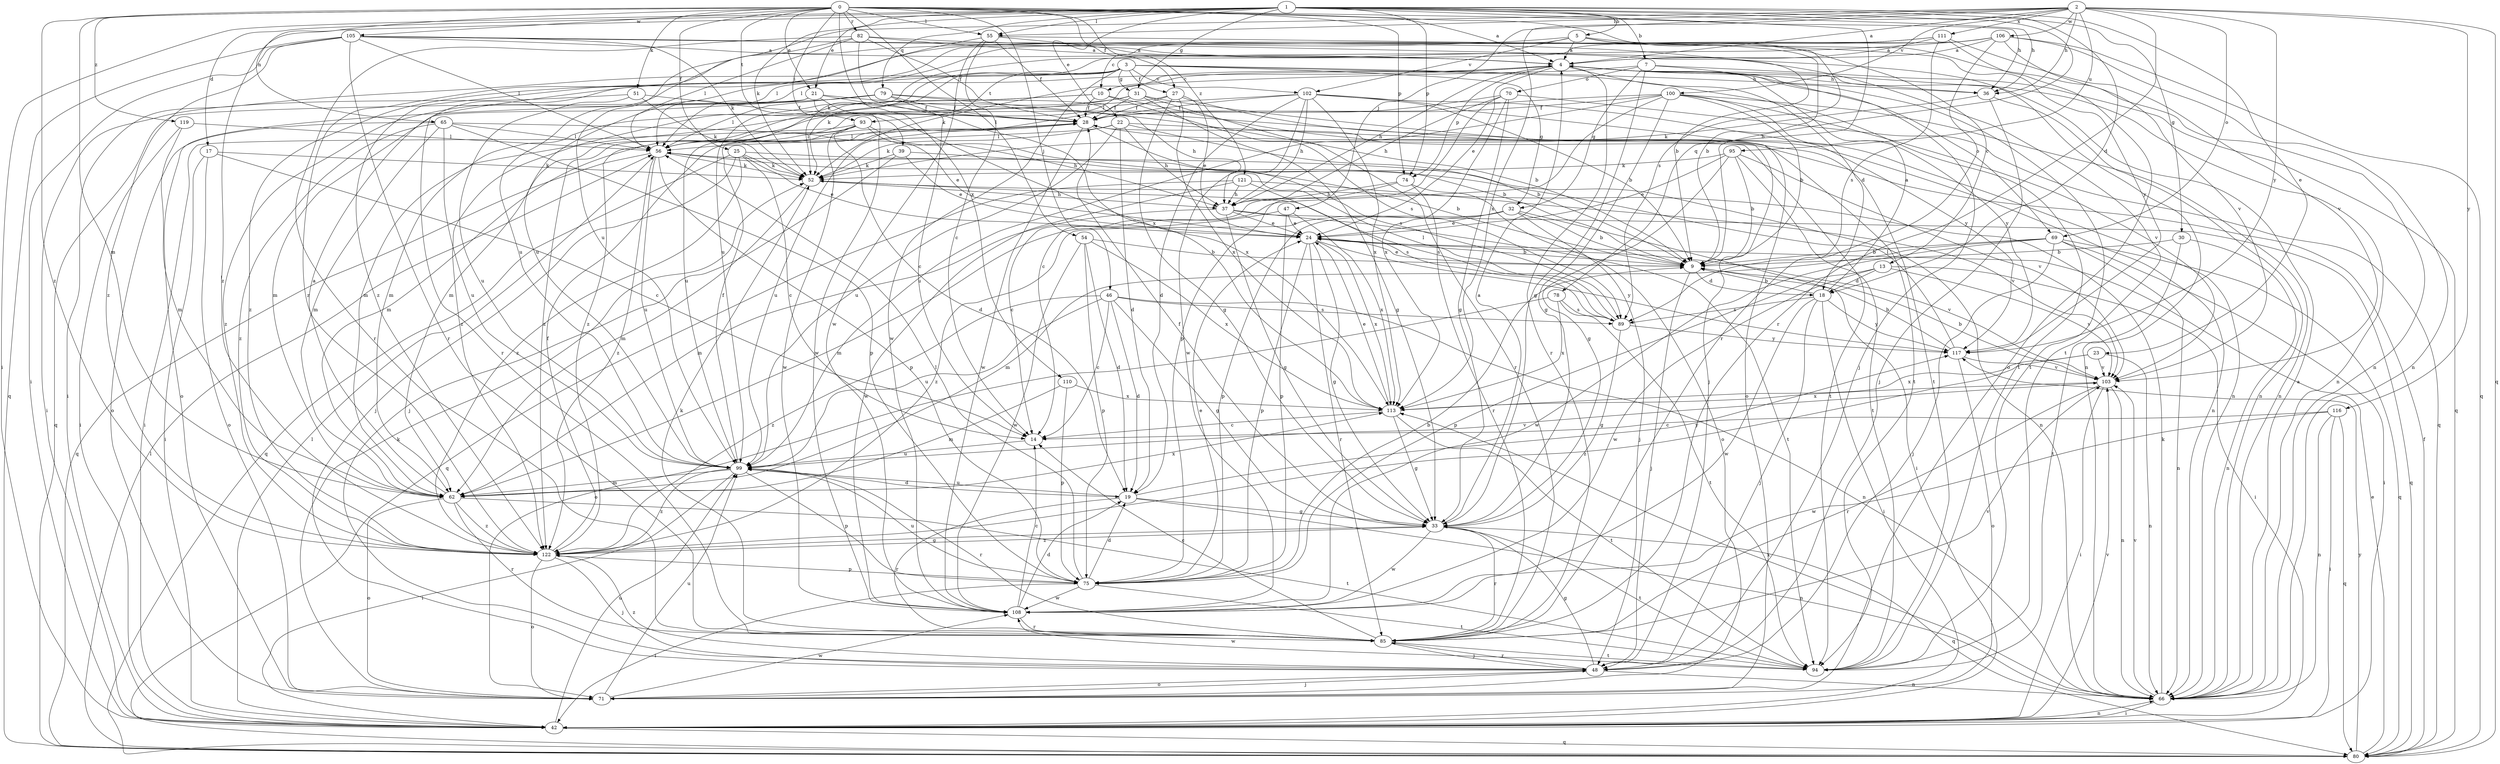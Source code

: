 strict digraph  {
0;
1;
2;
3;
4;
5;
7;
9;
10;
13;
14;
17;
18;
19;
21;
22;
23;
24;
25;
27;
28;
30;
31;
32;
33;
36;
37;
39;
42;
46;
47;
48;
51;
52;
54;
55;
56;
62;
65;
66;
69;
70;
71;
74;
75;
78;
79;
80;
82;
85;
89;
93;
94;
95;
99;
100;
102;
103;
105;
106;
108;
110;
111;
113;
116;
117;
119;
121;
122;
0 -> 4  [label=a];
0 -> 21  [label=e];
0 -> 25  [label=f];
0 -> 27  [label=f];
0 -> 36  [label=h];
0 -> 39  [label=i];
0 -> 46  [label=j];
0 -> 51  [label=k];
0 -> 54  [label=l];
0 -> 55  [label=l];
0 -> 62  [label=m];
0 -> 65  [label=n];
0 -> 74  [label=p];
0 -> 82  [label=r];
0 -> 89  [label=s];
0 -> 93  [label=t];
0 -> 105  [label=w];
0 -> 110  [label=x];
0 -> 119  [label=z];
0 -> 121  [label=z];
0 -> 122  [label=z];
1 -> 5  [label=b];
1 -> 7  [label=b];
1 -> 9  [label=b];
1 -> 17  [label=d];
1 -> 18  [label=d];
1 -> 21  [label=e];
1 -> 22  [label=e];
1 -> 23  [label=e];
1 -> 30  [label=g];
1 -> 31  [label=g];
1 -> 36  [label=h];
1 -> 42  [label=i];
1 -> 52  [label=k];
1 -> 55  [label=l];
1 -> 74  [label=p];
1 -> 78  [label=q];
1 -> 79  [label=q];
1 -> 122  [label=z];
2 -> 4  [label=a];
2 -> 36  [label=h];
2 -> 47  [label=j];
2 -> 55  [label=l];
2 -> 69  [label=o];
2 -> 80  [label=q];
2 -> 85  [label=r];
2 -> 95  [label=u];
2 -> 99  [label=u];
2 -> 100  [label=v];
2 -> 106  [label=w];
2 -> 111  [label=x];
2 -> 113  [label=x];
2 -> 116  [label=y];
2 -> 117  [label=y];
3 -> 27  [label=f];
3 -> 31  [label=g];
3 -> 32  [label=g];
3 -> 36  [label=h];
3 -> 42  [label=i];
3 -> 52  [label=k];
3 -> 85  [label=r];
3 -> 93  [label=t];
3 -> 94  [label=t];
3 -> 102  [label=v];
3 -> 108  [label=w];
3 -> 122  [label=z];
4 -> 10  [label=c];
4 -> 18  [label=d];
4 -> 24  [label=e];
4 -> 36  [label=h];
4 -> 37  [label=h];
4 -> 52  [label=k];
4 -> 66  [label=n];
4 -> 69  [label=o];
4 -> 74  [label=p];
4 -> 85  [label=r];
4 -> 94  [label=t];
5 -> 4  [label=a];
5 -> 9  [label=b];
5 -> 10  [label=c];
5 -> 13  [label=c];
5 -> 102  [label=v];
5 -> 117  [label=y];
5 -> 122  [label=z];
7 -> 32  [label=g];
7 -> 33  [label=g];
7 -> 48  [label=j];
7 -> 56  [label=l];
7 -> 70  [label=o];
7 -> 80  [label=q];
9 -> 18  [label=d];
9 -> 24  [label=e];
9 -> 48  [label=j];
10 -> 28  [label=f];
10 -> 48  [label=j];
10 -> 62  [label=m];
10 -> 89  [label=s];
10 -> 122  [label=z];
13 -> 18  [label=d];
13 -> 42  [label=i];
13 -> 75  [label=p];
13 -> 103  [label=v];
13 -> 108  [label=w];
14 -> 99  [label=u];
17 -> 14  [label=c];
17 -> 42  [label=i];
17 -> 52  [label=k];
17 -> 71  [label=o];
18 -> 4  [label=a];
18 -> 9  [label=b];
18 -> 42  [label=i];
18 -> 48  [label=j];
18 -> 89  [label=s];
18 -> 108  [label=w];
18 -> 117  [label=y];
19 -> 33  [label=g];
19 -> 66  [label=n];
19 -> 85  [label=r];
19 -> 99  [label=u];
19 -> 117  [label=y];
21 -> 9  [label=b];
21 -> 28  [label=f];
21 -> 80  [label=q];
21 -> 108  [label=w];
21 -> 113  [label=x];
21 -> 122  [label=z];
22 -> 9  [label=b];
22 -> 19  [label=d];
22 -> 37  [label=h];
22 -> 52  [label=k];
22 -> 56  [label=l];
22 -> 66  [label=n];
22 -> 99  [label=u];
23 -> 66  [label=n];
23 -> 103  [label=v];
23 -> 113  [label=x];
23 -> 122  [label=z];
24 -> 9  [label=b];
24 -> 33  [label=g];
24 -> 75  [label=p];
24 -> 85  [label=r];
24 -> 103  [label=v];
24 -> 113  [label=x];
24 -> 117  [label=y];
25 -> 14  [label=c];
25 -> 24  [label=e];
25 -> 48  [label=j];
25 -> 52  [label=k];
25 -> 66  [label=n];
25 -> 80  [label=q];
25 -> 122  [label=z];
27 -> 24  [label=e];
27 -> 28  [label=f];
27 -> 33  [label=g];
27 -> 62  [label=m];
27 -> 94  [label=t];
27 -> 113  [label=x];
28 -> 56  [label=l];
28 -> 89  [label=s];
28 -> 94  [label=t];
28 -> 99  [label=u];
28 -> 108  [label=w];
30 -> 9  [label=b];
30 -> 66  [label=n];
30 -> 94  [label=t];
31 -> 28  [label=f];
31 -> 33  [label=g];
31 -> 62  [label=m];
31 -> 66  [label=n];
31 -> 85  [label=r];
31 -> 122  [label=z];
32 -> 9  [label=b];
32 -> 24  [label=e];
32 -> 42  [label=i];
32 -> 48  [label=j];
32 -> 75  [label=p];
32 -> 122  [label=z];
33 -> 4  [label=a];
33 -> 28  [label=f];
33 -> 80  [label=q];
33 -> 85  [label=r];
33 -> 94  [label=t];
33 -> 108  [label=w];
33 -> 122  [label=z];
36 -> 48  [label=j];
36 -> 52  [label=k];
36 -> 66  [label=n];
37 -> 24  [label=e];
37 -> 33  [label=g];
37 -> 62  [label=m];
37 -> 80  [label=q];
37 -> 94  [label=t];
39 -> 9  [label=b];
39 -> 24  [label=e];
39 -> 48  [label=j];
39 -> 52  [label=k];
42 -> 56  [label=l];
42 -> 66  [label=n];
42 -> 80  [label=q];
42 -> 99  [label=u];
42 -> 103  [label=v];
46 -> 14  [label=c];
46 -> 19  [label=d];
46 -> 33  [label=g];
46 -> 66  [label=n];
46 -> 89  [label=s];
46 -> 99  [label=u];
46 -> 122  [label=z];
47 -> 24  [label=e];
47 -> 62  [label=m];
47 -> 75  [label=p];
47 -> 113  [label=x];
48 -> 33  [label=g];
48 -> 66  [label=n];
48 -> 71  [label=o];
48 -> 85  [label=r];
48 -> 122  [label=z];
51 -> 28  [label=f];
51 -> 42  [label=i];
51 -> 52  [label=k];
51 -> 99  [label=u];
52 -> 37  [label=h];
52 -> 62  [label=m];
52 -> 89  [label=s];
54 -> 9  [label=b];
54 -> 19  [label=d];
54 -> 75  [label=p];
54 -> 108  [label=w];
54 -> 113  [label=x];
55 -> 4  [label=a];
55 -> 14  [label=c];
55 -> 28  [label=f];
55 -> 66  [label=n];
55 -> 99  [label=u];
55 -> 108  [label=w];
56 -> 52  [label=k];
56 -> 75  [label=p];
56 -> 80  [label=q];
56 -> 99  [label=u];
56 -> 122  [label=z];
62 -> 4  [label=a];
62 -> 71  [label=o];
62 -> 85  [label=r];
62 -> 94  [label=t];
62 -> 113  [label=x];
62 -> 122  [label=z];
65 -> 24  [label=e];
65 -> 56  [label=l];
65 -> 62  [label=m];
65 -> 71  [label=o];
65 -> 75  [label=p];
65 -> 99  [label=u];
65 -> 122  [label=z];
66 -> 4  [label=a];
66 -> 42  [label=i];
66 -> 52  [label=k];
66 -> 103  [label=v];
66 -> 113  [label=x];
69 -> 9  [label=b];
69 -> 42  [label=i];
69 -> 48  [label=j];
69 -> 62  [label=m];
69 -> 66  [label=n];
69 -> 80  [label=q];
69 -> 108  [label=w];
70 -> 28  [label=f];
70 -> 33  [label=g];
70 -> 37  [label=h];
70 -> 75  [label=p];
70 -> 80  [label=q];
70 -> 113  [label=x];
71 -> 48  [label=j];
71 -> 52  [label=k];
71 -> 99  [label=u];
71 -> 108  [label=w];
74 -> 14  [label=c];
74 -> 37  [label=h];
74 -> 71  [label=o];
74 -> 85  [label=r];
75 -> 9  [label=b];
75 -> 19  [label=d];
75 -> 24  [label=e];
75 -> 42  [label=i];
75 -> 56  [label=l];
75 -> 94  [label=t];
75 -> 99  [label=u];
75 -> 108  [label=w];
78 -> 71  [label=o];
78 -> 89  [label=s];
78 -> 94  [label=t];
78 -> 113  [label=x];
79 -> 14  [label=c];
79 -> 28  [label=f];
79 -> 37  [label=h];
79 -> 56  [label=l];
79 -> 62  [label=m];
79 -> 71  [label=o];
79 -> 94  [label=t];
80 -> 24  [label=e];
80 -> 28  [label=f];
80 -> 56  [label=l];
80 -> 117  [label=y];
82 -> 4  [label=a];
82 -> 28  [label=f];
82 -> 56  [label=l];
82 -> 85  [label=r];
82 -> 94  [label=t];
82 -> 99  [label=u];
82 -> 113  [label=x];
85 -> 14  [label=c];
85 -> 48  [label=j];
85 -> 52  [label=k];
85 -> 94  [label=t];
85 -> 103  [label=v];
89 -> 33  [label=g];
89 -> 56  [label=l];
89 -> 117  [label=y];
93 -> 9  [label=b];
93 -> 19  [label=d];
93 -> 37  [label=h];
93 -> 42  [label=i];
93 -> 56  [label=l];
93 -> 62  [label=m];
93 -> 108  [label=w];
94 -> 108  [label=w];
95 -> 9  [label=b];
95 -> 24  [label=e];
95 -> 33  [label=g];
95 -> 52  [label=k];
95 -> 94  [label=t];
95 -> 103  [label=v];
99 -> 19  [label=d];
99 -> 28  [label=f];
99 -> 42  [label=i];
99 -> 62  [label=m];
99 -> 75  [label=p];
99 -> 85  [label=r];
99 -> 103  [label=v];
99 -> 122  [label=z];
100 -> 9  [label=b];
100 -> 14  [label=c];
100 -> 28  [label=f];
100 -> 33  [label=g];
100 -> 66  [label=n];
100 -> 99  [label=u];
100 -> 103  [label=v];
100 -> 117  [label=y];
100 -> 122  [label=z];
102 -> 9  [label=b];
102 -> 19  [label=d];
102 -> 28  [label=f];
102 -> 37  [label=h];
102 -> 71  [label=o];
102 -> 99  [label=u];
102 -> 108  [label=w];
102 -> 113  [label=x];
102 -> 117  [label=y];
103 -> 9  [label=b];
103 -> 42  [label=i];
103 -> 66  [label=n];
103 -> 85  [label=r];
103 -> 113  [label=x];
105 -> 4  [label=a];
105 -> 9  [label=b];
105 -> 42  [label=i];
105 -> 52  [label=k];
105 -> 56  [label=l];
105 -> 66  [label=n];
105 -> 80  [label=q];
105 -> 85  [label=r];
105 -> 122  [label=z];
106 -> 4  [label=a];
106 -> 52  [label=k];
106 -> 56  [label=l];
106 -> 66  [label=n];
106 -> 80  [label=q];
106 -> 85  [label=r];
106 -> 99  [label=u];
106 -> 103  [label=v];
108 -> 14  [label=c];
108 -> 19  [label=d];
108 -> 85  [label=r];
110 -> 62  [label=m];
110 -> 75  [label=p];
110 -> 113  [label=x];
111 -> 4  [label=a];
111 -> 56  [label=l];
111 -> 71  [label=o];
111 -> 89  [label=s];
111 -> 103  [label=v];
111 -> 122  [label=z];
113 -> 14  [label=c];
113 -> 24  [label=e];
113 -> 33  [label=g];
113 -> 94  [label=t];
116 -> 14  [label=c];
116 -> 42  [label=i];
116 -> 66  [label=n];
116 -> 80  [label=q];
116 -> 108  [label=w];
117 -> 9  [label=b];
117 -> 56  [label=l];
117 -> 71  [label=o];
117 -> 103  [label=v];
119 -> 42  [label=i];
119 -> 56  [label=l];
119 -> 62  [label=m];
121 -> 37  [label=h];
121 -> 80  [label=q];
121 -> 89  [label=s];
121 -> 103  [label=v];
121 -> 108  [label=w];
122 -> 28  [label=f];
122 -> 33  [label=g];
122 -> 48  [label=j];
122 -> 71  [label=o];
122 -> 75  [label=p];
}
